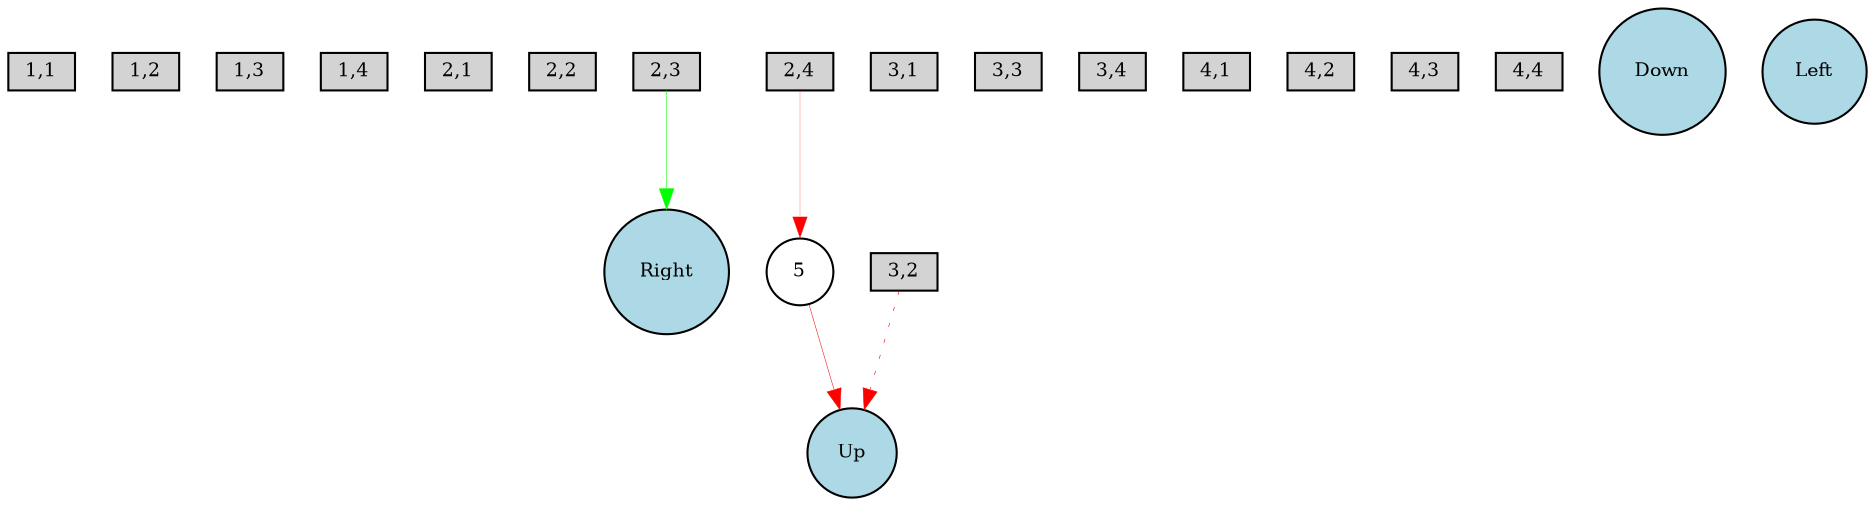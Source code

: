 digraph {
	node [fontsize=9 height=0.2 shape=circle width=0.2]
	"1,1" [fillcolor=lightgray shape=box style=filled]
	"1,2" [fillcolor=lightgray shape=box style=filled]
	"1,3" [fillcolor=lightgray shape=box style=filled]
	"1,4" [fillcolor=lightgray shape=box style=filled]
	"2,1" [fillcolor=lightgray shape=box style=filled]
	"2,2" [fillcolor=lightgray shape=box style=filled]
	"2,3" [fillcolor=lightgray shape=box style=filled]
	"2,4" [fillcolor=lightgray shape=box style=filled]
	"3,1" [fillcolor=lightgray shape=box style=filled]
	"3,2" [fillcolor=lightgray shape=box style=filled]
	"3,3" [fillcolor=lightgray shape=box style=filled]
	"3,4" [fillcolor=lightgray shape=box style=filled]
	"4,1" [fillcolor=lightgray shape=box style=filled]
	"4,2" [fillcolor=lightgray shape=box style=filled]
	"4,3" [fillcolor=lightgray shape=box style=filled]
	"4,4" [fillcolor=lightgray shape=box style=filled]
	Right [fillcolor=lightblue style=filled]
	Down [fillcolor=lightblue style=filled]
	Left [fillcolor=lightblue style=filled]
	Up [fillcolor=lightblue style=filled]
	5 [fillcolor=white style=filled]
	"3,2" -> Up [color=red penwidth=0.288759989494 style=dotted]
	"2,3" -> Right [color=green penwidth=0.258223780965 style=solid]
	"2,4" -> 5 [color=red penwidth=0.119310072278 style=solid]
	5 -> Up [color=red penwidth=0.253974251855 style=solid]
}
